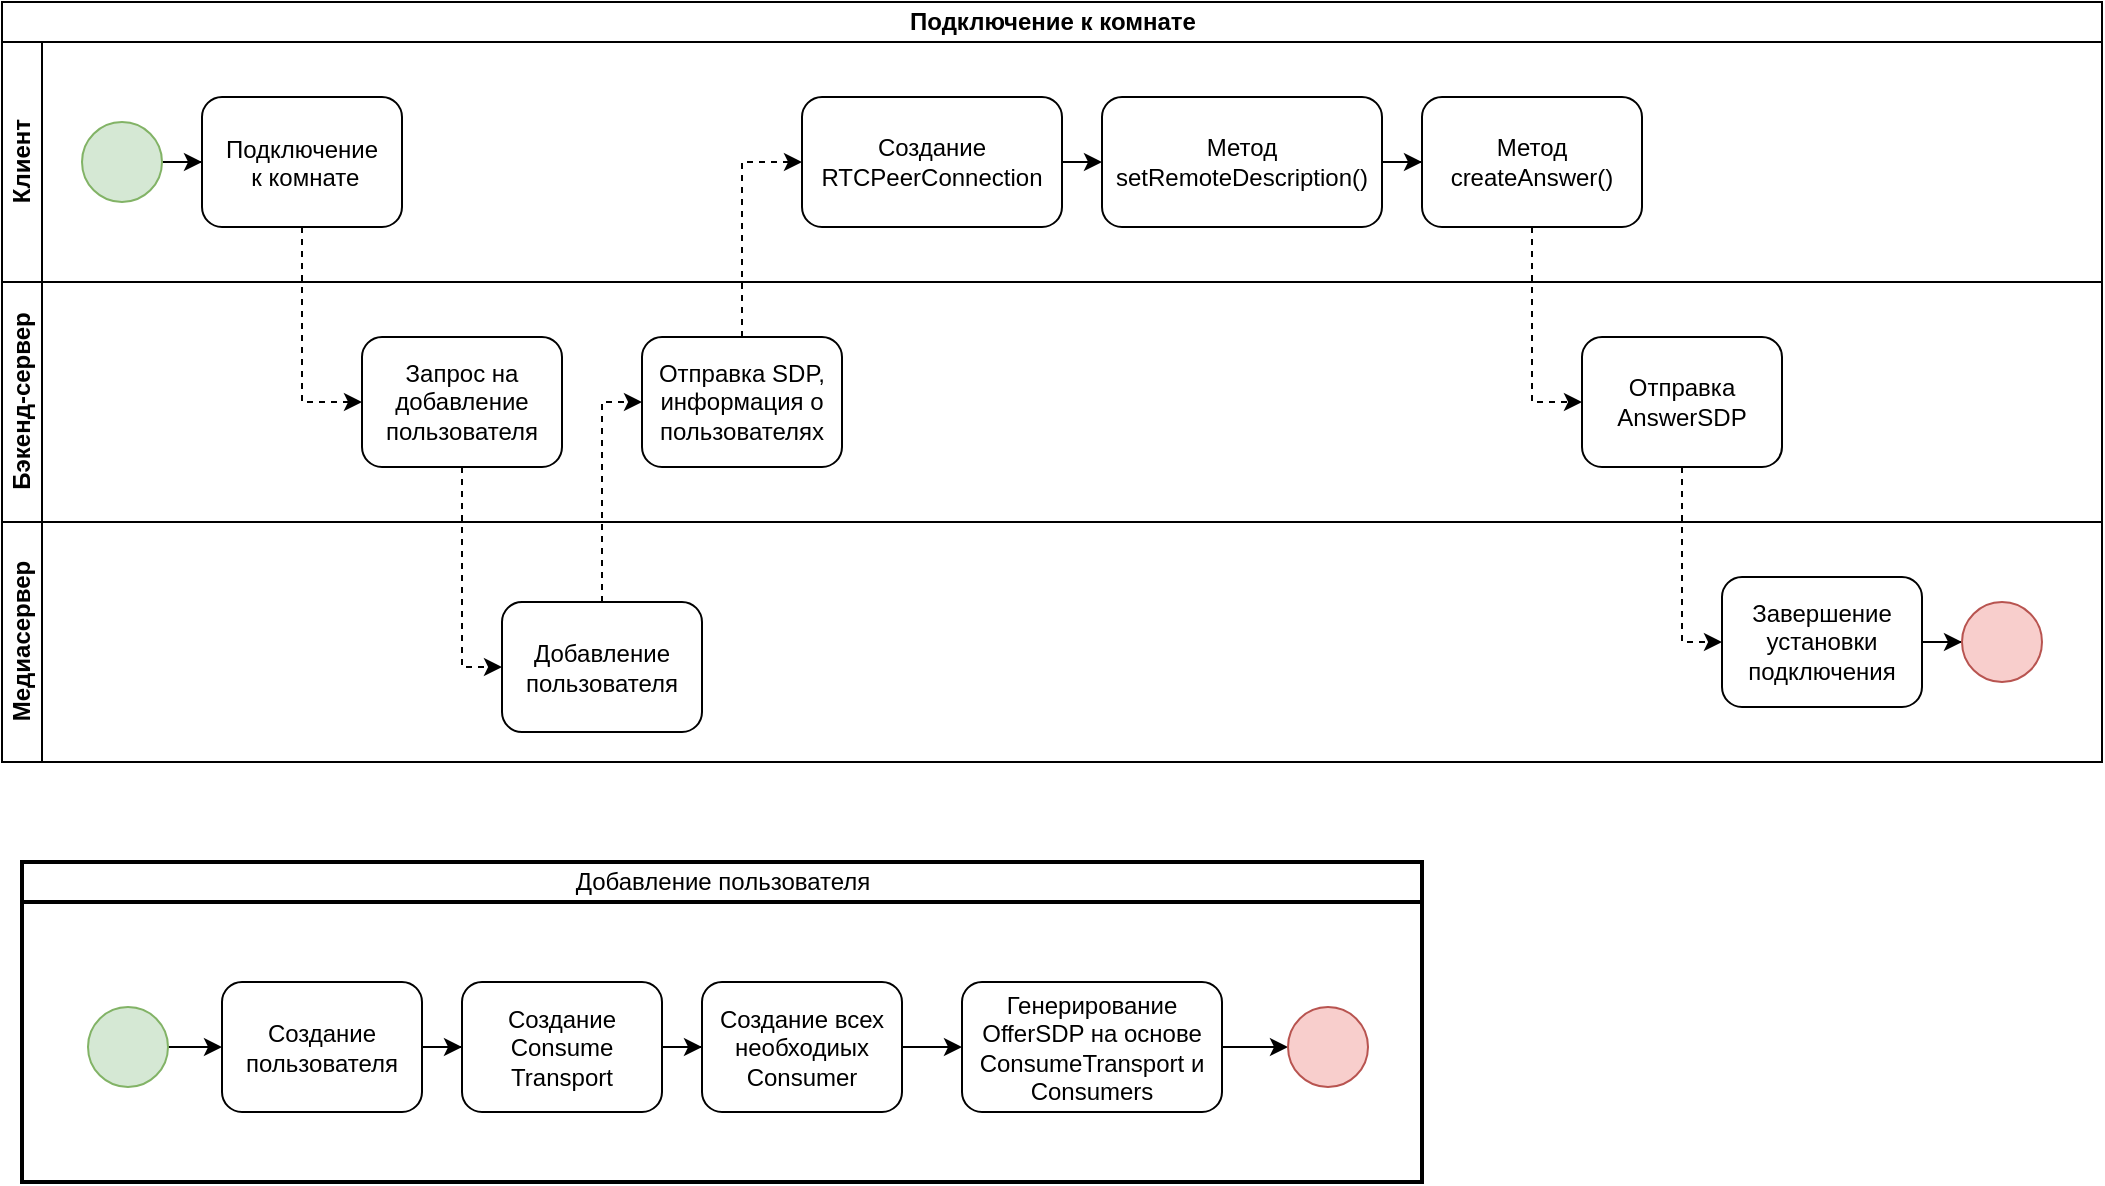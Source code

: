 <mxfile version="14.6.13" type="device" pages="3"><diagram id="ETKXBuLJ5-UBcWtFUw0J" name="Страница 1"><mxGraphModel dx="1205" dy="696" grid="1" gridSize="10" guides="1" tooltips="1" connect="1" arrows="1" fold="1" page="1" pageScale="1" pageWidth="827" pageHeight="1169" math="0" shadow="0"><root><mxCell id="0"/><mxCell id="1" parent="0"/><mxCell id="2uPk1IUhk1NM1T-4s1-V-1" value="Подключение к комнате" style="swimlane;html=1;childLayout=stackLayout;resizeParent=1;resizeParentMax=0;horizontal=1;startSize=20;horizontalStack=0;" parent="1" vertex="1"><mxGeometry x="30" y="180" width="1050" height="380" as="geometry"/></mxCell><mxCell id="2uPk1IUhk1NM1T-4s1-V-2" value="Клиент" style="swimlane;html=1;startSize=20;horizontal=0;" parent="2uPk1IUhk1NM1T-4s1-V-1" vertex="1"><mxGeometry y="20" width="1050" height="120" as="geometry"/></mxCell><mxCell id="2uPk1IUhk1NM1T-4s1-V-7" style="edgeStyle=orthogonalEdgeStyle;rounded=0;orthogonalLoop=1;jettySize=auto;html=1;" parent="2uPk1IUhk1NM1T-4s1-V-2" source="2uPk1IUhk1NM1T-4s1-V-5" target="2uPk1IUhk1NM1T-4s1-V-6" edge="1"><mxGeometry relative="1" as="geometry"/></mxCell><mxCell id="2uPk1IUhk1NM1T-4s1-V-5" value="" style="points=[[0.145,0.145,0],[0.5,0,0],[0.855,0.145,0],[1,0.5,0],[0.855,0.855,0],[0.5,1,0],[0.145,0.855,0],[0,0.5,0]];shape=mxgraph.bpmn.event;html=1;verticalLabelPosition=bottom;labelBackgroundColor=#ffffff;verticalAlign=top;align=center;perimeter=ellipsePerimeter;outlineConnect=0;aspect=fixed;outline=standard;symbol=general;fillColor=#d5e8d4;strokeColor=#82b366;" parent="2uPk1IUhk1NM1T-4s1-V-2" vertex="1"><mxGeometry x="40" y="40" width="40" height="40" as="geometry"/></mxCell><mxCell id="2uPk1IUhk1NM1T-4s1-V-6" value="Подключение&#10; к комнате" style="points=[[0.25,0,0],[0.5,0,0],[0.75,0,0],[1,0.25,0],[1,0.5,0],[1,0.75,0],[0.75,1,0],[0.5,1,0],[0.25,1,0],[0,0.75,0],[0,0.5,0],[0,0.25,0]];shape=mxgraph.bpmn.task;rectStyle=rounded;size=10;taskMarker=abstract;" parent="2uPk1IUhk1NM1T-4s1-V-2" vertex="1"><mxGeometry x="100" y="27.5" width="100" height="65" as="geometry"/></mxCell><mxCell id="2uPk1IUhk1NM1T-4s1-V-28" style="edgeStyle=orthogonalEdgeStyle;rounded=0;orthogonalLoop=1;jettySize=auto;html=1;exitX=1;exitY=0.5;exitDx=0;exitDy=0;exitPerimeter=0;entryX=0;entryY=0.5;entryDx=0;entryDy=0;entryPerimeter=0;" parent="2uPk1IUhk1NM1T-4s1-V-2" source="2uPk1IUhk1NM1T-4s1-V-25" target="2uPk1IUhk1NM1T-4s1-V-27" edge="1"><mxGeometry relative="1" as="geometry"/></mxCell><mxCell id="2uPk1IUhk1NM1T-4s1-V-25" value="Создание RTCPeerConnection" style="points=[[0.25,0,0],[0.5,0,0],[0.75,0,0],[1,0.25,0],[1,0.5,0],[1,0.75,0],[0.75,1,0],[0.5,1,0],[0.25,1,0],[0,0.75,0],[0,0.5,0],[0,0.25,0]];shape=mxgraph.bpmn.task;rectStyle=rounded;size=10;taskMarker=abstract;whiteSpace=wrap;" parent="2uPk1IUhk1NM1T-4s1-V-2" vertex="1"><mxGeometry x="400" y="27.5" width="130" height="65" as="geometry"/></mxCell><mxCell id="2uPk1IUhk1NM1T-4s1-V-46" style="edgeStyle=orthogonalEdgeStyle;rounded=0;orthogonalLoop=1;jettySize=auto;html=1;exitX=1;exitY=0.5;exitDx=0;exitDy=0;exitPerimeter=0;" parent="2uPk1IUhk1NM1T-4s1-V-2" source="2uPk1IUhk1NM1T-4s1-V-27" target="2uPk1IUhk1NM1T-4s1-V-34" edge="1"><mxGeometry relative="1" as="geometry"/></mxCell><mxCell id="2uPk1IUhk1NM1T-4s1-V-27" value="Метод &#10;setRemoteDescription()" style="points=[[0.25,0,0],[0.5,0,0],[0.75,0,0],[1,0.25,0],[1,0.5,0],[1,0.75,0],[0.75,1,0],[0.5,1,0],[0.25,1,0],[0,0.75,0],[0,0.5,0],[0,0.25,0]];shape=mxgraph.bpmn.task;rectStyle=rounded;size=10;taskMarker=abstract;whiteSpace=wrap;" parent="2uPk1IUhk1NM1T-4s1-V-2" vertex="1"><mxGeometry x="550" y="27.5" width="140" height="65" as="geometry"/></mxCell><mxCell id="2uPk1IUhk1NM1T-4s1-V-34" value="Метод &#10;createAnswer()" style="points=[[0.25,0,0],[0.5,0,0],[0.75,0,0],[1,0.25,0],[1,0.5,0],[1,0.75,0],[0.75,1,0],[0.5,1,0],[0.25,1,0],[0,0.75,0],[0,0.5,0],[0,0.25,0]];shape=mxgraph.bpmn.task;rectStyle=rounded;size=10;taskMarker=abstract;whiteSpace=wrap;" parent="2uPk1IUhk1NM1T-4s1-V-2" vertex="1"><mxGeometry x="710" y="27.5" width="110" height="65" as="geometry"/></mxCell><mxCell id="2uPk1IUhk1NM1T-4s1-V-3" value="Бэкенд-сервер" style="swimlane;html=1;startSize=20;horizontal=0;" parent="2uPk1IUhk1NM1T-4s1-V-1" vertex="1"><mxGeometry y="140" width="1050" height="120" as="geometry"/></mxCell><mxCell id="2uPk1IUhk1NM1T-4s1-V-8" value="Запрос на добавление пользователя" style="points=[[0.25,0,0],[0.5,0,0],[0.75,0,0],[1,0.25,0],[1,0.5,0],[1,0.75,0],[0.75,1,0],[0.5,1,0],[0.25,1,0],[0,0.75,0],[0,0.5,0],[0,0.25,0]];shape=mxgraph.bpmn.task;rectStyle=rounded;size=10;taskMarker=abstract;whiteSpace=wrap;" parent="2uPk1IUhk1NM1T-4s1-V-3" vertex="1"><mxGeometry x="180" y="27.5" width="100" height="65" as="geometry"/></mxCell><mxCell id="2uPk1IUhk1NM1T-4s1-V-22" value="Отправка SDP,&#10;информация о пользователях" style="points=[[0.25,0,0],[0.5,0,0],[0.75,0,0],[1,0.25,0],[1,0.5,0],[1,0.75,0],[0.75,1,0],[0.5,1,0],[0.25,1,0],[0,0.75,0],[0,0.5,0],[0,0.25,0]];shape=mxgraph.bpmn.task;rectStyle=rounded;size=10;taskMarker=abstract;whiteSpace=wrap;" parent="2uPk1IUhk1NM1T-4s1-V-3" vertex="1"><mxGeometry x="320" y="27.5" width="100" height="65" as="geometry"/></mxCell><mxCell id="2uPk1IUhk1NM1T-4s1-V-36" value="Отправка AnswerSDP" style="points=[[0.25,0,0],[0.5,0,0],[0.75,0,0],[1,0.25,0],[1,0.5,0],[1,0.75,0],[0.75,1,0],[0.5,1,0],[0.25,1,0],[0,0.75,0],[0,0.5,0],[0,0.25,0]];shape=mxgraph.bpmn.task;rectStyle=rounded;size=10;taskMarker=abstract;whiteSpace=wrap;" parent="2uPk1IUhk1NM1T-4s1-V-3" vertex="1"><mxGeometry x="790" y="27.5" width="100" height="65" as="geometry"/></mxCell><mxCell id="2uPk1IUhk1NM1T-4s1-V-38" style="edgeStyle=orthogonalEdgeStyle;rounded=0;orthogonalLoop=1;jettySize=auto;html=1;entryX=0;entryY=0.5;entryDx=0;entryDy=0;entryPerimeter=0;dashed=1;" parent="2uPk1IUhk1NM1T-4s1-V-1" source="2uPk1IUhk1NM1T-4s1-V-34" target="2uPk1IUhk1NM1T-4s1-V-36" edge="1"><mxGeometry relative="1" as="geometry"/></mxCell><mxCell id="2uPk1IUhk1NM1T-4s1-V-26" style="edgeStyle=orthogonalEdgeStyle;rounded=0;orthogonalLoop=1;jettySize=auto;html=1;entryX=0;entryY=0.5;entryDx=0;entryDy=0;entryPerimeter=0;dashed=1;" parent="2uPk1IUhk1NM1T-4s1-V-1" source="2uPk1IUhk1NM1T-4s1-V-22" target="2uPk1IUhk1NM1T-4s1-V-25" edge="1"><mxGeometry relative="1" as="geometry"/></mxCell><mxCell id="2uPk1IUhk1NM1T-4s1-V-4" value="Медиасервер" style="swimlane;html=1;startSize=20;horizontal=0;" parent="2uPk1IUhk1NM1T-4s1-V-1" vertex="1"><mxGeometry y="260" width="1050" height="120" as="geometry"/></mxCell><mxCell id="2uPk1IUhk1NM1T-4s1-V-14" value="Добавление пользователя" style="points=[[0.25,0,0],[0.5,0,0],[0.75,0,0],[1,0.25,0],[1,0.5,0],[1,0.75,0],[0.75,1,0],[0.5,1,0],[0.25,1,0],[0,0.75,0],[0,0.5,0],[0,0.25,0]];shape=mxgraph.bpmn.task;rectStyle=rounded;size=10;taskMarker=abstract;whiteSpace=wrap;" parent="2uPk1IUhk1NM1T-4s1-V-4" vertex="1"><mxGeometry x="250" y="40" width="100" height="65" as="geometry"/></mxCell><mxCell id="2uPk1IUhk1NM1T-4s1-V-19" style="edgeStyle=orthogonalEdgeStyle;rounded=0;orthogonalLoop=1;jettySize=auto;html=1;" parent="2uPk1IUhk1NM1T-4s1-V-4" edge="1"><mxGeometry relative="1" as="geometry"><mxPoint x="470" y="72.5" as="sourcePoint"/></mxGeometry></mxCell><mxCell id="2uPk1IUhk1NM1T-4s1-V-21" style="edgeStyle=orthogonalEdgeStyle;rounded=0;orthogonalLoop=1;jettySize=auto;html=1;" parent="2uPk1IUhk1NM1T-4s1-V-4" edge="1"><mxGeometry relative="1" as="geometry"><mxPoint x="590" y="72.5" as="sourcePoint"/></mxGeometry></mxCell><mxCell id="2uPk1IUhk1NM1T-4s1-V-42" style="edgeStyle=orthogonalEdgeStyle;rounded=0;orthogonalLoop=1;jettySize=auto;html=1;" parent="2uPk1IUhk1NM1T-4s1-V-4" edge="1"><mxGeometry relative="1" as="geometry"><mxPoint x="1004" y="60.0" as="targetPoint"/></mxGeometry></mxCell><mxCell id="2uPk1IUhk1NM1T-4s1-V-45" style="edgeStyle=orthogonalEdgeStyle;rounded=0;orthogonalLoop=1;jettySize=auto;html=1;" parent="2uPk1IUhk1NM1T-4s1-V-4" edge="1"><mxGeometry relative="1" as="geometry"><mxPoint x="1114" y="60.0" as="sourcePoint"/></mxGeometry></mxCell><mxCell id="4lJ2vFzrOH7g4SkYIsMd-4" style="edgeStyle=orthogonalEdgeStyle;rounded=0;orthogonalLoop=1;jettySize=auto;html=1;" parent="2uPk1IUhk1NM1T-4s1-V-4" source="4lJ2vFzrOH7g4SkYIsMd-1" target="4lJ2vFzrOH7g4SkYIsMd-2" edge="1"><mxGeometry relative="1" as="geometry"/></mxCell><mxCell id="4lJ2vFzrOH7g4SkYIsMd-1" value="Завершение установки&#10;подключения" style="points=[[0.25,0,0],[0.5,0,0],[0.75,0,0],[1,0.25,0],[1,0.5,0],[1,0.75,0],[0.75,1,0],[0.5,1,0],[0.25,1,0],[0,0.75,0],[0,0.5,0],[0,0.25,0]];shape=mxgraph.bpmn.task;rectStyle=rounded;size=10;taskMarker=abstract;whiteSpace=wrap;" parent="2uPk1IUhk1NM1T-4s1-V-4" vertex="1"><mxGeometry x="860" y="27.5" width="100" height="65" as="geometry"/></mxCell><mxCell id="4lJ2vFzrOH7g4SkYIsMd-2" value="" style="points=[[0.145,0.145,0],[0.5,0,0],[0.855,0.145,0],[1,0.5,0],[0.855,0.855,0],[0.5,1,0],[0.145,0.855,0],[0,0.5,0]];shape=mxgraph.bpmn.event;html=1;verticalLabelPosition=bottom;labelBackgroundColor=#ffffff;verticalAlign=top;align=center;perimeter=ellipsePerimeter;outlineConnect=0;aspect=fixed;outline=standard;symbol=general;fillColor=#f8cecc;strokeColor=#b85450;" parent="2uPk1IUhk1NM1T-4s1-V-4" vertex="1"><mxGeometry x="980" y="40" width="40" height="40" as="geometry"/></mxCell><mxCell id="2uPk1IUhk1NM1T-4s1-V-13" style="edgeStyle=orthogonalEdgeStyle;rounded=0;orthogonalLoop=1;jettySize=auto;html=1;entryX=0;entryY=0.5;entryDx=0;entryDy=0;entryPerimeter=0;dashed=1;" parent="2uPk1IUhk1NM1T-4s1-V-1" source="2uPk1IUhk1NM1T-4s1-V-6" target="2uPk1IUhk1NM1T-4s1-V-8" edge="1"><mxGeometry relative="1" as="geometry"/></mxCell><mxCell id="2uPk1IUhk1NM1T-4s1-V-15" style="edgeStyle=orthogonalEdgeStyle;rounded=0;orthogonalLoop=1;jettySize=auto;html=1;entryX=0;entryY=0.5;entryDx=0;entryDy=0;entryPerimeter=0;dashed=1;" parent="2uPk1IUhk1NM1T-4s1-V-1" source="2uPk1IUhk1NM1T-4s1-V-8" target="2uPk1IUhk1NM1T-4s1-V-14" edge="1"><mxGeometry relative="1" as="geometry"/></mxCell><mxCell id="gVwDxfxNyZKpO_SLwJWj-8" style="edgeStyle=orthogonalEdgeStyle;rounded=0;orthogonalLoop=1;jettySize=auto;html=1;exitX=0.5;exitY=0;exitDx=0;exitDy=0;exitPerimeter=0;entryX=0;entryY=0.5;entryDx=0;entryDy=0;entryPerimeter=0;dashed=1;" parent="2uPk1IUhk1NM1T-4s1-V-1" source="2uPk1IUhk1NM1T-4s1-V-14" target="2uPk1IUhk1NM1T-4s1-V-22" edge="1"><mxGeometry relative="1" as="geometry"/></mxCell><mxCell id="4lJ2vFzrOH7g4SkYIsMd-3" style="edgeStyle=orthogonalEdgeStyle;rounded=0;orthogonalLoop=1;jettySize=auto;html=1;exitX=0.5;exitY=1;exitDx=0;exitDy=0;exitPerimeter=0;entryX=0;entryY=0.5;entryDx=0;entryDy=0;entryPerimeter=0;dashed=1;" parent="2uPk1IUhk1NM1T-4s1-V-1" source="2uPk1IUhk1NM1T-4s1-V-36" target="4lJ2vFzrOH7g4SkYIsMd-1" edge="1"><mxGeometry relative="1" as="geometry"/></mxCell><mxCell id="gVwDxfxNyZKpO_SLwJWj-11" value="Добавление пользователя" style="swimlane;html=1;startSize=20;fontStyle=0;collapsible=0;horizontal=1;swimlaneLine=1;strokeWidth=2;swimlaneFillColor=#ffffff;" parent="1" vertex="1"><mxGeometry x="40" y="610" width="700" height="160" as="geometry"/></mxCell><mxCell id="gVwDxfxNyZKpO_SLwJWj-2" value="Создание пользователя" style="points=[[0.25,0,0],[0.5,0,0],[0.75,0,0],[1,0.25,0],[1,0.5,0],[1,0.75,0],[0.75,1,0],[0.5,1,0],[0.25,1,0],[0,0.75,0],[0,0.5,0],[0,0.25,0]];shape=mxgraph.bpmn.task;rectStyle=rounded;size=10;taskMarker=abstract;whiteSpace=wrap;" parent="gVwDxfxNyZKpO_SLwJWj-11" vertex="1"><mxGeometry x="100" y="60" width="100" height="65" as="geometry"/></mxCell><mxCell id="gVwDxfxNyZKpO_SLwJWj-4" value="Создание Consume Transport" style="points=[[0.25,0,0],[0.5,0,0],[0.75,0,0],[1,0.25,0],[1,0.5,0],[1,0.75,0],[0.75,1,0],[0.5,1,0],[0.25,1,0],[0,0.75,0],[0,0.5,0],[0,0.25,0]];shape=mxgraph.bpmn.task;rectStyle=rounded;size=10;taskMarker=abstract;whiteSpace=wrap;" parent="gVwDxfxNyZKpO_SLwJWj-11" vertex="1"><mxGeometry x="220" y="60" width="100" height="65" as="geometry"/></mxCell><mxCell id="gVwDxfxNyZKpO_SLwJWj-1" style="edgeStyle=orthogonalEdgeStyle;rounded=0;orthogonalLoop=1;jettySize=auto;html=1;" parent="gVwDxfxNyZKpO_SLwJWj-11" source="gVwDxfxNyZKpO_SLwJWj-2" target="gVwDxfxNyZKpO_SLwJWj-4" edge="1"><mxGeometry relative="1" as="geometry"/></mxCell><mxCell id="gVwDxfxNyZKpO_SLwJWj-6" value="Создание всех необходиых Consumer" style="points=[[0.25,0,0],[0.5,0,0],[0.75,0,0],[1,0.25,0],[1,0.5,0],[1,0.75,0],[0.75,1,0],[0.5,1,0],[0.25,1,0],[0,0.75,0],[0,0.5,0],[0,0.25,0]];shape=mxgraph.bpmn.task;rectStyle=rounded;size=10;taskMarker=abstract;whiteSpace=wrap;" parent="gVwDxfxNyZKpO_SLwJWj-11" vertex="1"><mxGeometry x="340" y="60" width="100" height="65" as="geometry"/></mxCell><mxCell id="gVwDxfxNyZKpO_SLwJWj-3" style="edgeStyle=orthogonalEdgeStyle;rounded=0;orthogonalLoop=1;jettySize=auto;html=1;" parent="gVwDxfxNyZKpO_SLwJWj-11" source="gVwDxfxNyZKpO_SLwJWj-4" target="gVwDxfxNyZKpO_SLwJWj-6" edge="1"><mxGeometry relative="1" as="geometry"/></mxCell><mxCell id="gVwDxfxNyZKpO_SLwJWj-15" style="edgeStyle=orthogonalEdgeStyle;rounded=0;orthogonalLoop=1;jettySize=auto;html=1;" parent="gVwDxfxNyZKpO_SLwJWj-11" source="gVwDxfxNyZKpO_SLwJWj-7" target="gVwDxfxNyZKpO_SLwJWj-14" edge="1"><mxGeometry relative="1" as="geometry"/></mxCell><mxCell id="gVwDxfxNyZKpO_SLwJWj-7" value="Генерирование OfferSDP на основе ConsumeTransport и Consumers" style="points=[[0.25,0,0],[0.5,0,0],[0.75,0,0],[1,0.25,0],[1,0.5,0],[1,0.75,0],[0.75,1,0],[0.5,1,0],[0.25,1,0],[0,0.75,0],[0,0.5,0],[0,0.25,0]];shape=mxgraph.bpmn.task;rectStyle=rounded;size=10;taskMarker=abstract;whiteSpace=wrap;" parent="gVwDxfxNyZKpO_SLwJWj-11" vertex="1"><mxGeometry x="470" y="60" width="130" height="65" as="geometry"/></mxCell><mxCell id="gVwDxfxNyZKpO_SLwJWj-5" style="edgeStyle=orthogonalEdgeStyle;rounded=0;orthogonalLoop=1;jettySize=auto;html=1;" parent="gVwDxfxNyZKpO_SLwJWj-11" source="gVwDxfxNyZKpO_SLwJWj-6" target="gVwDxfxNyZKpO_SLwJWj-7" edge="1"><mxGeometry relative="1" as="geometry"/></mxCell><mxCell id="gVwDxfxNyZKpO_SLwJWj-13" style="edgeStyle=orthogonalEdgeStyle;rounded=0;orthogonalLoop=1;jettySize=auto;html=1;" parent="gVwDxfxNyZKpO_SLwJWj-11" source="gVwDxfxNyZKpO_SLwJWj-12" target="gVwDxfxNyZKpO_SLwJWj-2" edge="1"><mxGeometry relative="1" as="geometry"/></mxCell><mxCell id="gVwDxfxNyZKpO_SLwJWj-12" value="" style="points=[[0.145,0.145,0],[0.5,0,0],[0.855,0.145,0],[1,0.5,0],[0.855,0.855,0],[0.5,1,0],[0.145,0.855,0],[0,0.5,0]];shape=mxgraph.bpmn.event;html=1;verticalLabelPosition=bottom;labelBackgroundColor=#ffffff;verticalAlign=top;align=center;perimeter=ellipsePerimeter;outlineConnect=0;aspect=fixed;outline=standard;symbol=general;fillColor=#d5e8d4;strokeColor=#82b366;" parent="gVwDxfxNyZKpO_SLwJWj-11" vertex="1"><mxGeometry x="33" y="72.5" width="40" height="40" as="geometry"/></mxCell><mxCell id="gVwDxfxNyZKpO_SLwJWj-14" value="" style="points=[[0.145,0.145,0],[0.5,0,0],[0.855,0.145,0],[1,0.5,0],[0.855,0.855,0],[0.5,1,0],[0.145,0.855,0],[0,0.5,0]];shape=mxgraph.bpmn.event;html=1;verticalLabelPosition=bottom;labelBackgroundColor=#ffffff;verticalAlign=top;align=center;perimeter=ellipsePerimeter;outlineConnect=0;aspect=fixed;outline=standard;symbol=general;fillColor=#f8cecc;strokeColor=#b85450;" parent="gVwDxfxNyZKpO_SLwJWj-11" vertex="1"><mxGeometry x="633" y="72.5" width="40" height="40" as="geometry"/></mxCell></root></mxGraphModel></diagram><diagram id="omdGYrulDLYkg5fqbB39" name="Страница 2"><mxGraphModel dx="1707" dy="987" grid="1" gridSize="10" guides="1" tooltips="1" connect="1" arrows="1" fold="1" page="1" pageScale="1" pageWidth="827" pageHeight="1169" math="0" shadow="0"><root><mxCell id="6RDWYnPPyTVVLgTJntej-0"/><mxCell id="6RDWYnPPyTVVLgTJntej-1" parent="6RDWYnPPyTVVLgTJntej-0"/><mxCell id="6RDWYnPPyTVVLgTJntej-2" value="Передача потоковых данных" style="swimlane;html=1;childLayout=stackLayout;resizeParent=1;resizeParentMax=0;horizontal=1;startSize=20;horizontalStack=0;whiteSpace=wrap;" parent="6RDWYnPPyTVVLgTJntej-1" vertex="1"><mxGeometry x="30" y="180" width="1630" height="570" as="geometry"/></mxCell><mxCell id="6RDWYnPPyTVVLgTJntej-41" value="Клиент-вещатель" style="swimlane;html=1;startSize=20;horizontal=0;" parent="6RDWYnPPyTVVLgTJntej-2" vertex="1"><mxGeometry y="20" width="1630" height="120" as="geometry"/></mxCell><mxCell id="6RDWYnPPyTVVLgTJntej-42" style="edgeStyle=orthogonalEdgeStyle;rounded=0;orthogonalLoop=1;jettySize=auto;html=1;" parent="6RDWYnPPyTVVLgTJntej-41" source="6RDWYnPPyTVVLgTJntej-43" target="6RDWYnPPyTVVLgTJntej-44" edge="1"><mxGeometry relative="1" as="geometry"/></mxCell><mxCell id="6RDWYnPPyTVVLgTJntej-43" value="" style="points=[[0.145,0.145,0],[0.5,0,0],[0.855,0.145,0],[1,0.5,0],[0.855,0.855,0],[0.5,1,0],[0.145,0.855,0],[0,0.5,0]];shape=mxgraph.bpmn.event;html=1;verticalLabelPosition=bottom;labelBackgroundColor=#ffffff;verticalAlign=top;align=center;perimeter=ellipsePerimeter;outlineConnect=0;aspect=fixed;outline=standard;symbol=general;fillColor=#d5e8d4;strokeColor=#82b366;" parent="6RDWYnPPyTVVLgTJntej-41" vertex="1"><mxGeometry x="40" y="40" width="40" height="40" as="geometry"/></mxCell><mxCell id="6RDWYnPPyTVVLgTJntej-46" style="edgeStyle=orthogonalEdgeStyle;rounded=0;orthogonalLoop=1;jettySize=auto;html=1;" parent="6RDWYnPPyTVVLgTJntej-41" source="6RDWYnPPyTVVLgTJntej-44" target="6RDWYnPPyTVVLgTJntej-45" edge="1"><mxGeometry relative="1" as="geometry"/></mxCell><mxCell id="6RDWYnPPyTVVLgTJntej-44" value="Метод&#10;getUserMedia()" style="points=[[0.25,0,0],[0.5,0,0],[0.75,0,0],[1,0.25,0],[1,0.5,0],[1,0.75,0],[0.75,1,0],[0.5,1,0],[0.25,1,0],[0,0.75,0],[0,0.5,0],[0,0.25,0]];shape=mxgraph.bpmn.task;rectStyle=rounded;size=10;taskMarker=abstract;" parent="6RDWYnPPyTVVLgTJntej-41" vertex="1"><mxGeometry x="110" y="30" width="100" height="60" as="geometry"/></mxCell><mxCell id="6RDWYnPPyTVVLgTJntej-48" style="edgeStyle=orthogonalEdgeStyle;rounded=0;orthogonalLoop=1;jettySize=auto;html=1;" parent="6RDWYnPPyTVVLgTJntej-41" source="6RDWYnPPyTVVLgTJntej-45" target="6RDWYnPPyTVVLgTJntej-47" edge="1"><mxGeometry relative="1" as="geometry"/></mxCell><mxCell id="6RDWYnPPyTVVLgTJntej-45" value="Создание &#10;RTCPeerConnection" style="points=[[0.25,0,0],[0.5,0,0],[0.75,0,0],[1,0.25,0],[1,0.5,0],[1,0.75,0],[0.75,1,0],[0.5,1,0],[0.25,1,0],[0,0.75,0],[0,0.5,0],[0,0.25,0]];shape=mxgraph.bpmn.task;rectStyle=rounded;size=10;taskMarker=abstract;" parent="6RDWYnPPyTVVLgTJntej-41" vertex="1"><mxGeometry x="230" y="30" width="120" height="60" as="geometry"/></mxCell><mxCell id="6RDWYnPPyTVVLgTJntej-47" value="Метод &#10;createOffer()" style="points=[[0.25,0,0],[0.5,0,0],[0.75,0,0],[1,0.25,0],[1,0.5,0],[1,0.75,0],[0.75,1,0],[0.5,1,0],[0.25,1,0],[0,0.75,0],[0,0.5,0],[0,0.25,0]];shape=mxgraph.bpmn.task;rectStyle=rounded;size=10;taskMarker=abstract;" parent="6RDWYnPPyTVVLgTJntej-41" vertex="1"><mxGeometry x="370" y="30" width="110" height="60" as="geometry"/></mxCell><mxCell id="tt8Z9aWnrtXFWPfzhKW4-12" value="Метод setRemoteDescription()" style="points=[[0.25,0,0],[0.5,0,0],[0.75,0,0],[1,0.25,0],[1,0.5,0],[1,0.75,0],[0.75,1,0],[0.5,1,0],[0.25,1,0],[0,0.75,0],[0,0.5,0],[0,0.25,0]];shape=mxgraph.bpmn.task;rectStyle=rounded;size=10;taskMarker=abstract;whiteSpace=wrap;" parent="6RDWYnPPyTVVLgTJntej-41" vertex="1"><mxGeometry x="810" y="30" width="140" height="60" as="geometry"/></mxCell><mxCell id="6RDWYnPPyTVVLgTJntej-3" value="Клиент-слушатель" style="swimlane;html=1;startSize=20;horizontal=0;" parent="6RDWYnPPyTVVLgTJntej-2" vertex="1"><mxGeometry y="140" width="1630" height="120" as="geometry"/></mxCell><mxCell id="6RDWYnPPyTVVLgTJntej-36" style="edgeStyle=orthogonalEdgeStyle;rounded=0;orthogonalLoop=1;jettySize=auto;html=1;" parent="6RDWYnPPyTVVLgTJntej-3" edge="1"><mxGeometry relative="1" as="geometry"><mxPoint x="110" y="60.0" as="targetPoint"/></mxGeometry></mxCell><mxCell id="fyVIB2_kqtwNMb3Mehe7-1" style="edgeStyle=orthogonalEdgeStyle;rounded=0;orthogonalLoop=1;jettySize=auto;html=1;exitX=1;exitY=0.5;exitDx=0;exitDy=0;exitPerimeter=0;" parent="6RDWYnPPyTVVLgTJntej-3" edge="1"><mxGeometry relative="1" as="geometry"><mxPoint x="1100" y="60" as="targetPoint"/></mxGeometry></mxCell><mxCell id="gRleVwLdC9a7-R2NVpHP-4" style="edgeStyle=orthogonalEdgeStyle;rounded=0;orthogonalLoop=1;jettySize=auto;html=1;" parent="6RDWYnPPyTVVLgTJntej-3" source="gRleVwLdC9a7-R2NVpHP-0" target="gRleVwLdC9a7-R2NVpHP-1" edge="1"><mxGeometry relative="1" as="geometry"/></mxCell><mxCell id="gRleVwLdC9a7-R2NVpHP-0" value="Создание RTCPeerConnection" style="points=[[0.25,0,0],[0.5,0,0],[0.75,0,0],[1,0.25,0],[1,0.5,0],[1,0.75,0],[0.75,1,0],[0.5,1,0],[0.25,1,0],[0,0.75,0],[0,0.5,0],[0,0.25,0]];shape=mxgraph.bpmn.task;rectStyle=rounded;size=10;taskMarker=abstract;whiteSpace=wrap;" parent="6RDWYnPPyTVVLgTJntej-3" vertex="1"><mxGeometry x="940" y="27.5" width="130" height="65" as="geometry"/></mxCell><mxCell id="gRleVwLdC9a7-R2NVpHP-5" style="edgeStyle=orthogonalEdgeStyle;rounded=0;orthogonalLoop=1;jettySize=auto;html=1;exitX=1;exitY=0.5;exitDx=0;exitDy=0;exitPerimeter=0;" parent="6RDWYnPPyTVVLgTJntej-3" source="gRleVwLdC9a7-R2NVpHP-1" target="gRleVwLdC9a7-R2NVpHP-2" edge="1"><mxGeometry relative="1" as="geometry"/></mxCell><mxCell id="gRleVwLdC9a7-R2NVpHP-1" value="Метод &#10;setRemoteDescription()" style="points=[[0.25,0,0],[0.5,0,0],[0.75,0,0],[1,0.25,0],[1,0.5,0],[1,0.75,0],[0.75,1,0],[0.5,1,0],[0.25,1,0],[0,0.75,0],[0,0.5,0],[0,0.25,0]];shape=mxgraph.bpmn.task;rectStyle=rounded;size=10;taskMarker=abstract;whiteSpace=wrap;" parent="6RDWYnPPyTVVLgTJntej-3" vertex="1"><mxGeometry x="1090" y="27.5" width="140" height="65" as="geometry"/></mxCell><mxCell id="gRleVwLdC9a7-R2NVpHP-2" value="Метод &#10;createAnswer()" style="points=[[0.25,0,0],[0.5,0,0],[0.75,0,0],[1,0.25,0],[1,0.5,0],[1,0.75,0],[0.75,1,0],[0.5,1,0],[0.25,1,0],[0,0.75,0],[0,0.5,0],[0,0.25,0]];shape=mxgraph.bpmn.task;rectStyle=rounded;size=10;taskMarker=abstract;whiteSpace=wrap;" parent="6RDWYnPPyTVVLgTJntej-3" vertex="1"><mxGeometry x="1250" y="27.5" width="110" height="65" as="geometry"/></mxCell><mxCell id="6RDWYnPPyTVVLgTJntej-14" value="Бэкенд-сервер" style="swimlane;html=1;startSize=20;horizontal=0;" parent="6RDWYnPPyTVVLgTJntej-2" vertex="1"><mxGeometry y="260" width="1630" height="190" as="geometry"/></mxCell><mxCell id="6RDWYnPPyTVVLgTJntej-49" value="Запрос на Produce&#10;Отправка OfferSDP" style="points=[[0.25,0,0],[0.5,0,0],[0.75,0,0],[1,0.25,0],[1,0.5,0],[1,0.75,0],[0.75,1,0],[0.5,1,0],[0.25,1,0],[0,0.75,0],[0,0.5,0],[0,0.25,0]];shape=mxgraph.bpmn.task;rectStyle=rounded;size=10;taskMarker=abstract;" parent="6RDWYnPPyTVVLgTJntej-14" vertex="1"><mxGeometry x="450" y="45" width="140" height="60" as="geometry"/></mxCell><mxCell id="tt8Z9aWnrtXFWPfzhKW4-11" style="edgeStyle=orthogonalEdgeStyle;rounded=0;orthogonalLoop=1;jettySize=auto;html=1;exitX=0.5;exitY=0;exitDx=0;exitDy=0;exitPerimeter=0;entryX=0;entryY=0.5;entryDx=0;entryDy=0;entryPerimeter=0;" parent="6RDWYnPPyTVVLgTJntej-14" source="tt8Z9aWnrtXFWPfzhKW4-8" target="tt8Z9aWnrtXFWPfzhKW4-10" edge="1"><mxGeometry relative="1" as="geometry"/></mxCell><mxCell id="tt8Z9aWnrtXFWPfzhKW4-15" style="edgeStyle=orthogonalEdgeStyle;rounded=0;orthogonalLoop=1;jettySize=auto;html=1;exitX=0.5;exitY=1;exitDx=0;exitDy=0;exitPerimeter=0;entryX=0;entryY=0.5;entryDx=0;entryDy=0;entryPerimeter=0;" parent="6RDWYnPPyTVVLgTJntej-14" source="tt8Z9aWnrtXFWPfzhKW4-8" target="tt8Z9aWnrtXFWPfzhKW4-14" edge="1"><mxGeometry relative="1" as="geometry"/></mxCell><mxCell id="tt8Z9aWnrtXFWPfzhKW4-8" value="" style="points=[[0.25,0.25,0],[0.5,0,0],[0.75,0.25,0],[1,0.5,0],[0.75,0.75,0],[0.5,1,0],[0.25,0.75,0],[0,0.5,0]];shape=mxgraph.bpmn.gateway2;html=1;verticalLabelPosition=bottom;labelBackgroundColor=#ffffff;verticalAlign=top;align=center;perimeter=rhombusPerimeter;outlineConnect=0;outline=none;symbol=none;gwType=parallel;" parent="6RDWYnPPyTVVLgTJntej-14" vertex="1"><mxGeometry x="650" y="75" width="40" height="40" as="geometry"/></mxCell><mxCell id="tt8Z9aWnrtXFWPfzhKW4-10" value="Отправка&#10;AnswerSDP&#10;вещателю" style="points=[[0.25,0,0],[0.5,0,0],[0.75,0,0],[1,0.25,0],[1,0.5,0],[1,0.75,0],[0.75,1,0],[0.5,1,0],[0.25,1,0],[0,0.75,0],[0,0.5,0],[0,0.25,0]];shape=mxgraph.bpmn.task;rectStyle=rounded;size=10;taskMarker=abstract;" parent="6RDWYnPPyTVVLgTJntej-14" vertex="1"><mxGeometry x="710" y="15" width="140" height="60" as="geometry"/></mxCell><mxCell id="tt8Z9aWnrtXFWPfzhKW4-14" value="Отправка OfferSDP&#10;слушателям" style="points=[[0.25,0,0],[0.5,0,0],[0.75,0,0],[1,0.25,0],[1,0.5,0],[1,0.75,0],[0.75,1,0],[0.5,1,0],[0.25,1,0],[0,0.75,0],[0,0.5,0],[0,0.25,0]];shape=mxgraph.bpmn.task;rectStyle=rounded;size=10;taskMarker=abstract;whiteSpace=wrap;" parent="6RDWYnPPyTVVLgTJntej-14" vertex="1"><mxGeometry x="840" y="110" width="140" height="60" as="geometry"/></mxCell><mxCell id="ieUM-piZWhklw1Dqqa5F-0" value="Отправка AnswerSDP" style="points=[[0.25,0,0],[0.5,0,0],[0.75,0,0],[1,0.25,0],[1,0.5,0],[1,0.75,0],[0.75,1,0],[0.5,1,0],[0.25,1,0],[0,0.75,0],[0,0.5,0],[0,0.25,0]];shape=mxgraph.bpmn.task;rectStyle=rounded;size=10;taskMarker=abstract;whiteSpace=wrap;" parent="6RDWYnPPyTVVLgTJntej-14" vertex="1"><mxGeometry x="1330" y="62.5" width="100" height="65" as="geometry"/></mxCell><mxCell id="RdTKJyDOAw3oOG8fnKGa-0" value="WebSocket" style="text;html=1;strokeColor=none;fillColor=none;align=center;verticalAlign=middle;whiteSpace=wrap;rounded=0;" vertex="1" parent="6RDWYnPPyTVVLgTJntej-14"><mxGeometry x="920" y="85" width="80" height="20" as="geometry"/></mxCell><mxCell id="6RDWYnPPyTVVLgTJntej-18" value="Медиасервер" style="swimlane;html=1;startSize=20;horizontal=0;" parent="6RDWYnPPyTVVLgTJntej-2" vertex="1"><mxGeometry y="450" width="1630" height="120" as="geometry"/></mxCell><mxCell id="tt8Z9aWnrtXFWPfzhKW4-4" value="Создание ProducerTransport,&#10;Producer,&#10;а также всех необходимых Consumers" style="points=[[0.25,0,0],[0.5,0,0],[0.75,0,0],[1,0.25,0],[1,0.5,0],[1,0.75,0],[0.75,1,0],[0.5,1,0],[0.25,1,0],[0,0.75,0],[0,0.5,0],[0,0.25,0]];shape=mxgraph.bpmn.task;rectStyle=rounded;size=10;taskMarker=abstract;whiteSpace=wrap;" parent="6RDWYnPPyTVVLgTJntej-18" vertex="1"><mxGeometry x="540" y="25" width="170" height="70" as="geometry"/></mxCell><mxCell id="ieUM-piZWhklw1Dqqa5F-5" style="edgeStyle=orthogonalEdgeStyle;rounded=0;orthogonalLoop=1;jettySize=auto;html=1;dashed=1;" parent="6RDWYnPPyTVVLgTJntej-18" source="ieUM-piZWhklw1Dqqa5F-2" edge="1"><mxGeometry relative="1" as="geometry"><mxPoint x="1530" y="60" as="targetPoint"/></mxGeometry></mxCell><mxCell id="ieUM-piZWhklw1Dqqa5F-2" value="Завершение установки&#10;подключения" style="points=[[0.25,0,0],[0.5,0,0],[0.75,0,0],[1,0.25,0],[1,0.5,0],[1,0.75,0],[0.75,1,0],[0.5,1,0],[0.25,1,0],[0,0.75,0],[0,0.5,0],[0,0.25,0]];shape=mxgraph.bpmn.task;rectStyle=rounded;size=10;taskMarker=abstract;whiteSpace=wrap;" parent="6RDWYnPPyTVVLgTJntej-18" vertex="1"><mxGeometry x="1400" y="27.5" width="100" height="65" as="geometry"/></mxCell><mxCell id="w-CYK984k-jZyNfb0fop-0" value="" style="points=[[0.145,0.145,0],[0.5,0,0],[0.855,0.145,0],[1,0.5,0],[0.855,0.855,0],[0.5,1,0],[0.145,0.855,0],[0,0.5,0]];shape=mxgraph.bpmn.event;html=1;verticalLabelPosition=bottom;labelBackgroundColor=#ffffff;verticalAlign=top;align=center;perimeter=ellipsePerimeter;outlineConnect=0;aspect=fixed;outline=standard;symbol=general;fillColor=#f8cecc;strokeColor=#b85450;" parent="6RDWYnPPyTVVLgTJntej-18" vertex="1"><mxGeometry x="1530" y="40" width="40" height="40" as="geometry"/></mxCell><mxCell id="6RDWYnPPyTVVLgTJntej-51" style="edgeStyle=orthogonalEdgeStyle;rounded=0;orthogonalLoop=1;jettySize=auto;html=1;entryX=0;entryY=0.5;entryDx=0;entryDy=0;entryPerimeter=0;dashed=1;" parent="6RDWYnPPyTVVLgTJntej-2" source="6RDWYnPPyTVVLgTJntej-47" target="6RDWYnPPyTVVLgTJntej-49" edge="1"><mxGeometry relative="1" as="geometry"/></mxCell><mxCell id="tt8Z9aWnrtXFWPfzhKW4-5" style="edgeStyle=orthogonalEdgeStyle;rounded=0;orthogonalLoop=1;jettySize=auto;html=1;exitX=0.5;exitY=1;exitDx=0;exitDy=0;exitPerimeter=0;entryX=0;entryY=0.5;entryDx=0;entryDy=0;entryPerimeter=0;dashed=1;" parent="6RDWYnPPyTVVLgTJntej-2" source="6RDWYnPPyTVVLgTJntej-49" target="tt8Z9aWnrtXFWPfzhKW4-4" edge="1"><mxGeometry relative="1" as="geometry"/></mxCell><mxCell id="tt8Z9aWnrtXFWPfzhKW4-9" style="edgeStyle=orthogonalEdgeStyle;rounded=0;orthogonalLoop=1;jettySize=auto;html=1;exitX=0.5;exitY=0;exitDx=0;exitDy=0;exitPerimeter=0;entryX=0;entryY=0.5;entryDx=0;entryDy=0;entryPerimeter=0;dashed=1;" parent="6RDWYnPPyTVVLgTJntej-2" source="tt8Z9aWnrtXFWPfzhKW4-4" target="tt8Z9aWnrtXFWPfzhKW4-8" edge="1"><mxGeometry relative="1" as="geometry"/></mxCell><mxCell id="tt8Z9aWnrtXFWPfzhKW4-13" style="edgeStyle=orthogonalEdgeStyle;rounded=0;orthogonalLoop=1;jettySize=auto;html=1;exitX=0.5;exitY=0;exitDx=0;exitDy=0;exitPerimeter=0;entryX=0;entryY=0.5;entryDx=0;entryDy=0;entryPerimeter=0;dashed=1;" parent="6RDWYnPPyTVVLgTJntej-2" source="tt8Z9aWnrtXFWPfzhKW4-10" target="tt8Z9aWnrtXFWPfzhKW4-12" edge="1"><mxGeometry relative="1" as="geometry"/></mxCell><mxCell id="gRleVwLdC9a7-R2NVpHP-3" style="edgeStyle=orthogonalEdgeStyle;rounded=0;orthogonalLoop=1;jettySize=auto;html=1;exitX=0.5;exitY=0;exitDx=0;exitDy=0;exitPerimeter=0;entryX=0;entryY=0.5;entryDx=0;entryDy=0;entryPerimeter=0;dashed=1;" parent="6RDWYnPPyTVVLgTJntej-2" source="tt8Z9aWnrtXFWPfzhKW4-14" target="gRleVwLdC9a7-R2NVpHP-0" edge="1"><mxGeometry relative="1" as="geometry"/></mxCell><mxCell id="ieUM-piZWhklw1Dqqa5F-1" style="edgeStyle=orthogonalEdgeStyle;rounded=0;orthogonalLoop=1;jettySize=auto;html=1;exitX=0.5;exitY=1;exitDx=0;exitDy=0;exitPerimeter=0;entryX=0;entryY=0.5;entryDx=0;entryDy=0;entryPerimeter=0;dashed=1;" parent="6RDWYnPPyTVVLgTJntej-2" source="gRleVwLdC9a7-R2NVpHP-2" target="ieUM-piZWhklw1Dqqa5F-0" edge="1"><mxGeometry relative="1" as="geometry"/></mxCell><mxCell id="ieUM-piZWhklw1Dqqa5F-3" style="edgeStyle=orthogonalEdgeStyle;rounded=0;orthogonalLoop=1;jettySize=auto;html=1;entryX=0;entryY=0.5;entryDx=0;entryDy=0;entryPerimeter=0;dashed=1;" parent="6RDWYnPPyTVVLgTJntej-2" source="ieUM-piZWhklw1Dqqa5F-0" target="ieUM-piZWhklw1Dqqa5F-2" edge="1"><mxGeometry relative="1" as="geometry"/></mxCell></root></mxGraphModel></diagram><diagram id="1lXNFVaFO2XHnJRUeZQg" name="Страница 3"><mxGraphModel dx="1463" dy="846" grid="1" gridSize="10" guides="1" tooltips="1" connect="1" arrows="1" fold="1" page="1" pageScale="1" pageWidth="827" pageHeight="1169" math="0" shadow="0"><root><mxCell id="teo8RQ1Q7ByRkuOMw68x-0"/><mxCell id="teo8RQ1Q7ByRkuOMw68x-1" parent="teo8RQ1Q7ByRkuOMw68x-0"/><mxCell id="teo8RQ1Q7ByRkuOMw68x-2" value="Звонок пользователя-1 пользователю-2" style="swimlane;html=1;childLayout=stackLayout;resizeParent=1;resizeParentMax=0;horizontal=1;startSize=20;horizontalStack=0;" vertex="1" parent="teo8RQ1Q7ByRkuOMw68x-1"><mxGeometry x="90" y="130" width="1070" height="640" as="geometry"/></mxCell><mxCell id="teo8RQ1Q7ByRkuOMw68x-3" value="Пользователь-1" style="swimlane;html=1;startSize=20;horizontal=0;" vertex="1" parent="teo8RQ1Q7ByRkuOMw68x-2"><mxGeometry y="20" width="1070" height="120" as="geometry"/></mxCell><mxCell id="jqP7iWFTU1Eap3SlWdCk-3" style="edgeStyle=orthogonalEdgeStyle;rounded=0;orthogonalLoop=1;jettySize=auto;html=1;" edge="1" parent="teo8RQ1Q7ByRkuOMw68x-3" source="jqP7iWFTU1Eap3SlWdCk-1" target="jqP7iWFTU1Eap3SlWdCk-2"><mxGeometry relative="1" as="geometry"/></mxCell><mxCell id="jqP7iWFTU1Eap3SlWdCk-1" value="" style="points=[[0.145,0.145,0],[0.5,0,0],[0.855,0.145,0],[1,0.5,0],[0.855,0.855,0],[0.5,1,0],[0.145,0.855,0],[0,0.5,0]];shape=mxgraph.bpmn.event;html=1;verticalLabelPosition=bottom;labelBackgroundColor=#ffffff;verticalAlign=top;align=center;perimeter=ellipsePerimeter;outlineConnect=0;aspect=fixed;outline=standard;symbol=general;fillColor=#d5e8d4;strokeColor=#82b366;" vertex="1" parent="teo8RQ1Q7ByRkuOMw68x-3"><mxGeometry x="40" y="45" width="30" height="30" as="geometry"/></mxCell><mxCell id="jqP7iWFTU1Eap3SlWdCk-2" value="Инициация исходящего звонка" style="points=[[0.25,0,0],[0.5,0,0],[0.75,0,0],[1,0.25,0],[1,0.5,0],[1,0.75,0],[0.75,1,0],[0.5,1,0],[0.25,1,0],[0,0.75,0],[0,0.5,0],[0,0.25,0]];shape=mxgraph.bpmn.task;rectStyle=rounded;size=10;taskMarker=abstract;whiteSpace=wrap;fontSize=11;" vertex="1" parent="teo8RQ1Q7ByRkuOMw68x-3"><mxGeometry x="90" y="30" width="90" height="60" as="geometry"/></mxCell><mxCell id="jqP7iWFTU1Eap3SlWdCk-32" value="Подключение к комнате" style="points=[[0.25,0,0],[0.5,0,0],[0.75,0,0],[1,0.25,0],[1,0.5,0],[1,0.75,0],[0.75,1,0],[0.5,1,0],[0.25,1,0],[0,0.75,0],[0,0.5,0],[0,0.25,0]];shape=mxgraph.bpmn.task;rectStyle=rounded;size=10;taskMarker=abstract;whiteSpace=wrap;fontSize=11;" vertex="1" parent="teo8RQ1Q7ByRkuOMw68x-3"><mxGeometry x="570" y="30" width="90" height="60" as="geometry"/></mxCell><mxCell id="teo8RQ1Q7ByRkuOMw68x-4" value="Пользователь-2" style="swimlane;html=1;startSize=20;horizontal=0;" vertex="1" parent="teo8RQ1Q7ByRkuOMw68x-2"><mxGeometry y="140" width="1070" height="180" as="geometry"/></mxCell><mxCell id="jqP7iWFTU1Eap3SlWdCk-39" style="edgeStyle=orthogonalEdgeStyle;rounded=0;orthogonalLoop=1;jettySize=auto;html=1;exitX=1;exitY=0.5;exitDx=0;exitDy=0;exitPerimeter=0;fontSize=11;" edge="1" parent="teo8RQ1Q7ByRkuOMw68x-4" source="jqP7iWFTU1Eap3SlWdCk-34" target="jqP7iWFTU1Eap3SlWdCk-38"><mxGeometry relative="1" as="geometry"/></mxCell><mxCell id="jqP7iWFTU1Eap3SlWdCk-34" value="Уведомление о входящем звонке" style="points=[[0.25,0,0],[0.5,0,0],[0.75,0,0],[1,0.25,0],[1,0.5,0],[1,0.75,0],[0.75,1,0],[0.5,1,0],[0.25,1,0],[0,0.75,0],[0,0.5,0],[0,0.25,0]];shape=mxgraph.bpmn.task;rectStyle=rounded;size=10;taskMarker=abstract;whiteSpace=wrap;fontSize=11;" vertex="1" parent="teo8RQ1Q7ByRkuOMw68x-4"><mxGeometry x="620" y="70" width="90" height="60" as="geometry"/></mxCell><mxCell id="jqP7iWFTU1Eap3SlWdCk-43" style="edgeStyle=orthogonalEdgeStyle;rounded=0;orthogonalLoop=1;jettySize=auto;html=1;exitX=0.5;exitY=0;exitDx=0;exitDy=0;exitPerimeter=0;entryX=0;entryY=0.5;entryDx=0;entryDy=0;entryPerimeter=0;fontSize=11;" edge="1" parent="teo8RQ1Q7ByRkuOMw68x-4" source="jqP7iWFTU1Eap3SlWdCk-38" target="jqP7iWFTU1Eap3SlWdCk-40"><mxGeometry relative="1" as="geometry"/></mxCell><mxCell id="jqP7iWFTU1Eap3SlWdCk-46" style="edgeStyle=orthogonalEdgeStyle;rounded=0;orthogonalLoop=1;jettySize=auto;html=1;exitX=0.5;exitY=1;exitDx=0;exitDy=0;exitPerimeter=0;entryX=0;entryY=0.5;entryDx=0;entryDy=0;entryPerimeter=0;fontSize=11;" edge="1" parent="teo8RQ1Q7ByRkuOMw68x-4" source="jqP7iWFTU1Eap3SlWdCk-38" target="jqP7iWFTU1Eap3SlWdCk-45"><mxGeometry relative="1" as="geometry"/></mxCell><mxCell id="jqP7iWFTU1Eap3SlWdCk-38" value="" style="points=[[0.25,0.25,0],[0.5,0,0],[0.75,0.25,0],[1,0.5,0],[0.75,0.75,0],[0.5,1,0],[0.25,0.75,0],[0,0.5,0]];shape=mxgraph.bpmn.gateway2;html=1;verticalLabelPosition=bottom;labelBackgroundColor=#ffffff;verticalAlign=top;align=center;perimeter=rhombusPerimeter;outlineConnect=0;outline=none;symbol=none;gwType=exclusive;fontSize=11;" vertex="1" parent="teo8RQ1Q7ByRkuOMw68x-4"><mxGeometry x="730" y="80" width="40" height="40" as="geometry"/></mxCell><mxCell id="jqP7iWFTU1Eap3SlWdCk-40" value="" style="points=[[0.145,0.145,0],[0.5,0,0],[0.855,0.145,0],[1,0.5,0],[0.855,0.855,0],[0.5,1,0],[0.145,0.855,0],[0,0.5,0]];shape=mxgraph.bpmn.event;html=1;verticalLabelPosition=bottom;labelBackgroundColor=#ffffff;verticalAlign=top;align=center;perimeter=ellipsePerimeter;outlineConnect=0;aspect=fixed;outline=standard;symbol=general;fontSize=11;fillColor=#f8cecc;strokeColor=#b85450;" vertex="1" parent="teo8RQ1Q7ByRkuOMw68x-4"><mxGeometry x="827" y="20" width="30" height="30" as="geometry"/></mxCell><mxCell id="jqP7iWFTU1Eap3SlWdCk-44" value="Звонок &lt;br&gt;отклонен" style="text;html=1;strokeColor=none;fillColor=none;align=center;verticalAlign=middle;whiteSpace=wrap;rounded=0;fontSize=11;" vertex="1" parent="teo8RQ1Q7ByRkuOMw68x-4"><mxGeometry x="730" y="10" width="120" height="20" as="geometry"/></mxCell><mxCell id="jqP7iWFTU1Eap3SlWdCk-45" value="Подключение к комнате" style="points=[[0.25,0,0],[0.5,0,0],[0.75,0,0],[1,0.25,0],[1,0.5,0],[1,0.75,0],[0.75,1,0],[0.5,1,0],[0.25,1,0],[0,0.75,0],[0,0.5,0],[0,0.25,0]];shape=mxgraph.bpmn.task;rectStyle=rounded;size=10;taskMarker=abstract;whiteSpace=wrap;fontSize=11;" vertex="1" parent="teo8RQ1Q7ByRkuOMw68x-4"><mxGeometry x="820" y="110" width="90" height="60" as="geometry"/></mxCell><mxCell id="jqP7iWFTU1Eap3SlWdCk-47" value="Звонок &lt;br&gt;принят" style="text;html=1;strokeColor=none;fillColor=none;align=center;verticalAlign=middle;whiteSpace=wrap;rounded=0;fontSize=11;" vertex="1" parent="teo8RQ1Q7ByRkuOMw68x-4"><mxGeometry x="737" y="150" width="90" height="20" as="geometry"/></mxCell><mxCell id="teo8RQ1Q7ByRkuOMw68x-5" value="Сервер" style="swimlane;html=1;startSize=20;horizontal=0;" vertex="1" parent="teo8RQ1Q7ByRkuOMw68x-2"><mxGeometry y="320" width="1070" height="200" as="geometry"/></mxCell><mxCell id="jqP7iWFTU1Eap3SlWdCk-4" value="Отправка запроса на создание комнаты" style="points=[[0.25,0,0],[0.5,0,0],[0.75,0,0],[1,0.25,0],[1,0.5,0],[1,0.75,0],[0.75,1,0],[0.5,1,0],[0.25,1,0],[0,0.75,0],[0,0.5,0],[0,0.25,0]];shape=mxgraph.bpmn.task;rectStyle=rounded;size=10;taskMarker=abstract;whiteSpace=wrap;fontSize=11;" vertex="1" parent="teo8RQ1Q7ByRkuOMw68x-5"><mxGeometry x="324" y="30" width="90" height="60" as="geometry"/></mxCell><mxCell id="jqP7iWFTU1Eap3SlWdCk-19" style="edgeStyle=orthogonalEdgeStyle;rounded=0;orthogonalLoop=1;jettySize=auto;html=1;exitX=0.5;exitY=1;exitDx=0;exitDy=0;exitPerimeter=0;entryX=0;entryY=0.5;entryDx=0;entryDy=0;entryPerimeter=0;fontSize=11;" edge="1" parent="teo8RQ1Q7ByRkuOMw68x-5" source="jqP7iWFTU1Eap3SlWdCk-14" target="jqP7iWFTU1Eap3SlWdCk-17"><mxGeometry relative="1" as="geometry"/></mxCell><mxCell id="jqP7iWFTU1Eap3SlWdCk-14" value="Проверка, в сети ли пользователь" style="points=[[0.25,0,0],[0.5,0,0],[0.75,0,0],[1,0.25,0],[1,0.5,0],[1,0.75,0],[0.75,1,0],[0.5,1,0],[0.25,1,0],[0,0.75,0],[0,0.5,0],[0,0.25,0]];shape=mxgraph.bpmn.task;rectStyle=rounded;size=10;taskMarker=abstract;whiteSpace=wrap;fontSize=11;" vertex="1" parent="teo8RQ1Q7ByRkuOMw68x-5"><mxGeometry x="160" y="30" width="100" height="60" as="geometry"/></mxCell><mxCell id="jqP7iWFTU1Eap3SlWdCk-22" style="edgeStyle=orthogonalEdgeStyle;rounded=0;orthogonalLoop=1;jettySize=auto;html=1;exitX=0.5;exitY=1;exitDx=0;exitDy=0;exitPerimeter=0;entryX=0;entryY=0.5;entryDx=0;entryDy=0;entryPerimeter=0;fontSize=11;" edge="1" parent="teo8RQ1Q7ByRkuOMw68x-5" source="jqP7iWFTU1Eap3SlWdCk-17" target="jqP7iWFTU1Eap3SlWdCk-20"><mxGeometry relative="1" as="geometry"/></mxCell><mxCell id="jqP7iWFTU1Eap3SlWdCk-24" style="edgeStyle=orthogonalEdgeStyle;rounded=0;orthogonalLoop=1;jettySize=auto;html=1;entryX=0;entryY=0.5;entryDx=0;entryDy=0;entryPerimeter=0;fontSize=11;" edge="1" parent="teo8RQ1Q7ByRkuOMw68x-5" source="jqP7iWFTU1Eap3SlWdCk-17" target="jqP7iWFTU1Eap3SlWdCk-4"><mxGeometry relative="1" as="geometry"><Array as="points"><mxPoint x="290" y="130"/><mxPoint x="290" y="60"/></Array></mxGeometry></mxCell><mxCell id="jqP7iWFTU1Eap3SlWdCk-17" value="" style="points=[[0.25,0.25,0],[0.5,0,0],[0.75,0.25,0],[1,0.5,0],[0.75,0.75,0],[0.5,1,0],[0.25,0.75,0],[0,0.5,0]];shape=mxgraph.bpmn.gateway2;html=1;verticalLabelPosition=bottom;labelBackgroundColor=#ffffff;verticalAlign=top;align=center;perimeter=rhombusPerimeter;outlineConnect=0;outline=none;symbol=none;gwType=exclusive;fontSize=11;" vertex="1" parent="teo8RQ1Q7ByRkuOMw68x-5"><mxGeometry x="230" y="110" width="40" height="40" as="geometry"/></mxCell><mxCell id="jqP7iWFTU1Eap3SlWdCk-20" value="" style="points=[[0.145,0.145,0],[0.5,0,0],[0.855,0.145,0],[1,0.5,0],[0.855,0.855,0],[0.5,1,0],[0.145,0.855,0],[0,0.5,0]];shape=mxgraph.bpmn.event;html=1;verticalLabelPosition=bottom;labelBackgroundColor=#ffffff;verticalAlign=top;align=center;perimeter=ellipsePerimeter;outlineConnect=0;aspect=fixed;outline=standard;symbol=general;fontSize=11;fillColor=#f8cecc;strokeColor=#b85450;" vertex="1" parent="teo8RQ1Q7ByRkuOMw68x-5"><mxGeometry x="360" y="165" width="30" height="30" as="geometry"/></mxCell><mxCell id="jqP7iWFTU1Eap3SlWdCk-23" value="Польз. не в сети" style="text;html=1;strokeColor=none;fillColor=none;align=center;verticalAlign=middle;whiteSpace=wrap;rounded=0;fontSize=11;" vertex="1" parent="teo8RQ1Q7ByRkuOMw68x-5"><mxGeometry x="250" y="160" width="96" height="20" as="geometry"/></mxCell><mxCell id="jqP7iWFTU1Eap3SlWdCk-25" value="Пользователь&lt;br&gt;в сети" style="text;html=1;strokeColor=none;fillColor=none;align=center;verticalAlign=middle;whiteSpace=wrap;rounded=0;fontSize=11;" vertex="1" parent="teo8RQ1Q7ByRkuOMw68x-5"><mxGeometry x="280" y="100" width="96" height="20" as="geometry"/></mxCell><mxCell id="jqP7iWFTU1Eap3SlWdCk-28" value="" style="points=[[0.25,0.25,0],[0.5,0,0],[0.75,0.25,0],[1,0.5,0],[0.75,0.75,0],[0.5,1,0],[0.25,0.75,0],[0,0.5,0]];shape=mxgraph.bpmn.gateway2;html=1;verticalLabelPosition=bottom;labelBackgroundColor=#ffffff;verticalAlign=top;align=center;perimeter=rhombusPerimeter;outlineConnect=0;outline=none;symbol=none;gwType=parallel;fontSize=11;" vertex="1" parent="teo8RQ1Q7ByRkuOMw68x-5"><mxGeometry x="530" y="80" width="40" height="40" as="geometry"/></mxCell><mxCell id="jqP7iWFTU1Eap3SlWdCk-48" value="WebSocket" style="text;html=1;strokeColor=none;fillColor=none;align=center;verticalAlign=middle;whiteSpace=wrap;rounded=0;fontSize=11;" vertex="1" parent="teo8RQ1Q7ByRkuOMw68x-5"><mxGeometry x="600" y="70" width="70" height="20" as="geometry"/></mxCell><mxCell id="jqP7iWFTU1Eap3SlWdCk-0" value="Медиасервер" style="swimlane;html=1;startSize=20;horizontal=0;" vertex="1" parent="teo8RQ1Q7ByRkuOMw68x-2"><mxGeometry y="520" width="1070" height="120" as="geometry"/></mxCell><mxCell id="jqP7iWFTU1Eap3SlWdCk-6" value="Создание комнаты" style="points=[[0.25,0,0],[0.5,0,0],[0.75,0,0],[1,0.25,0],[1,0.5,0],[1,0.75,0],[0.75,1,0],[0.5,1,0],[0.25,1,0],[0,0.75,0],[0,0.5,0],[0,0.25,0]];shape=mxgraph.bpmn.task;rectStyle=rounded;size=10;taskMarker=abstract;whiteSpace=wrap;fontSize=11;" vertex="1" parent="jqP7iWFTU1Eap3SlWdCk-0"><mxGeometry x="460" y="30" width="90" height="60" as="geometry"/></mxCell><mxCell id="jqP7iWFTU1Eap3SlWdCk-15" style="edgeStyle=orthogonalEdgeStyle;rounded=0;orthogonalLoop=1;jettySize=auto;html=1;entryX=0;entryY=0.5;entryDx=0;entryDy=0;entryPerimeter=0;fontSize=11;" edge="1" parent="teo8RQ1Q7ByRkuOMw68x-2" source="jqP7iWFTU1Eap3SlWdCk-2" target="jqP7iWFTU1Eap3SlWdCk-14"><mxGeometry relative="1" as="geometry"/></mxCell><mxCell id="jqP7iWFTU1Eap3SlWdCk-7" style="edgeStyle=orthogonalEdgeStyle;rounded=0;orthogonalLoop=1;jettySize=auto;html=1;entryX=0;entryY=0.5;entryDx=0;entryDy=0;entryPerimeter=0;" edge="1" parent="teo8RQ1Q7ByRkuOMw68x-2" source="jqP7iWFTU1Eap3SlWdCk-4" target="jqP7iWFTU1Eap3SlWdCk-6"><mxGeometry relative="1" as="geometry"/></mxCell><mxCell id="jqP7iWFTU1Eap3SlWdCk-29" style="edgeStyle=orthogonalEdgeStyle;rounded=0;orthogonalLoop=1;jettySize=auto;html=1;exitX=0.5;exitY=0;exitDx=0;exitDy=0;exitPerimeter=0;entryX=0;entryY=0.5;entryDx=0;entryDy=0;entryPerimeter=0;fontSize=11;" edge="1" parent="teo8RQ1Q7ByRkuOMw68x-2" source="jqP7iWFTU1Eap3SlWdCk-6" target="jqP7iWFTU1Eap3SlWdCk-28"><mxGeometry relative="1" as="geometry"/></mxCell><mxCell id="jqP7iWFTU1Eap3SlWdCk-33" style="edgeStyle=orthogonalEdgeStyle;rounded=0;orthogonalLoop=1;jettySize=auto;html=1;exitX=0.5;exitY=0;exitDx=0;exitDy=0;exitPerimeter=0;entryX=0;entryY=0.5;entryDx=0;entryDy=0;entryPerimeter=0;fontSize=11;" edge="1" parent="teo8RQ1Q7ByRkuOMw68x-2" source="jqP7iWFTU1Eap3SlWdCk-28" target="jqP7iWFTU1Eap3SlWdCk-32"><mxGeometry relative="1" as="geometry"/></mxCell><mxCell id="jqP7iWFTU1Eap3SlWdCk-35" style="edgeStyle=orthogonalEdgeStyle;rounded=0;orthogonalLoop=1;jettySize=auto;html=1;exitX=1;exitY=0.5;exitDx=0;exitDy=0;exitPerimeter=0;entryX=0;entryY=0.5;entryDx=0;entryDy=0;entryPerimeter=0;fontSize=11;" edge="1" parent="teo8RQ1Q7ByRkuOMw68x-2" source="jqP7iWFTU1Eap3SlWdCk-28" target="jqP7iWFTU1Eap3SlWdCk-34"><mxGeometry relative="1" as="geometry"/></mxCell></root></mxGraphModel></diagram></mxfile>